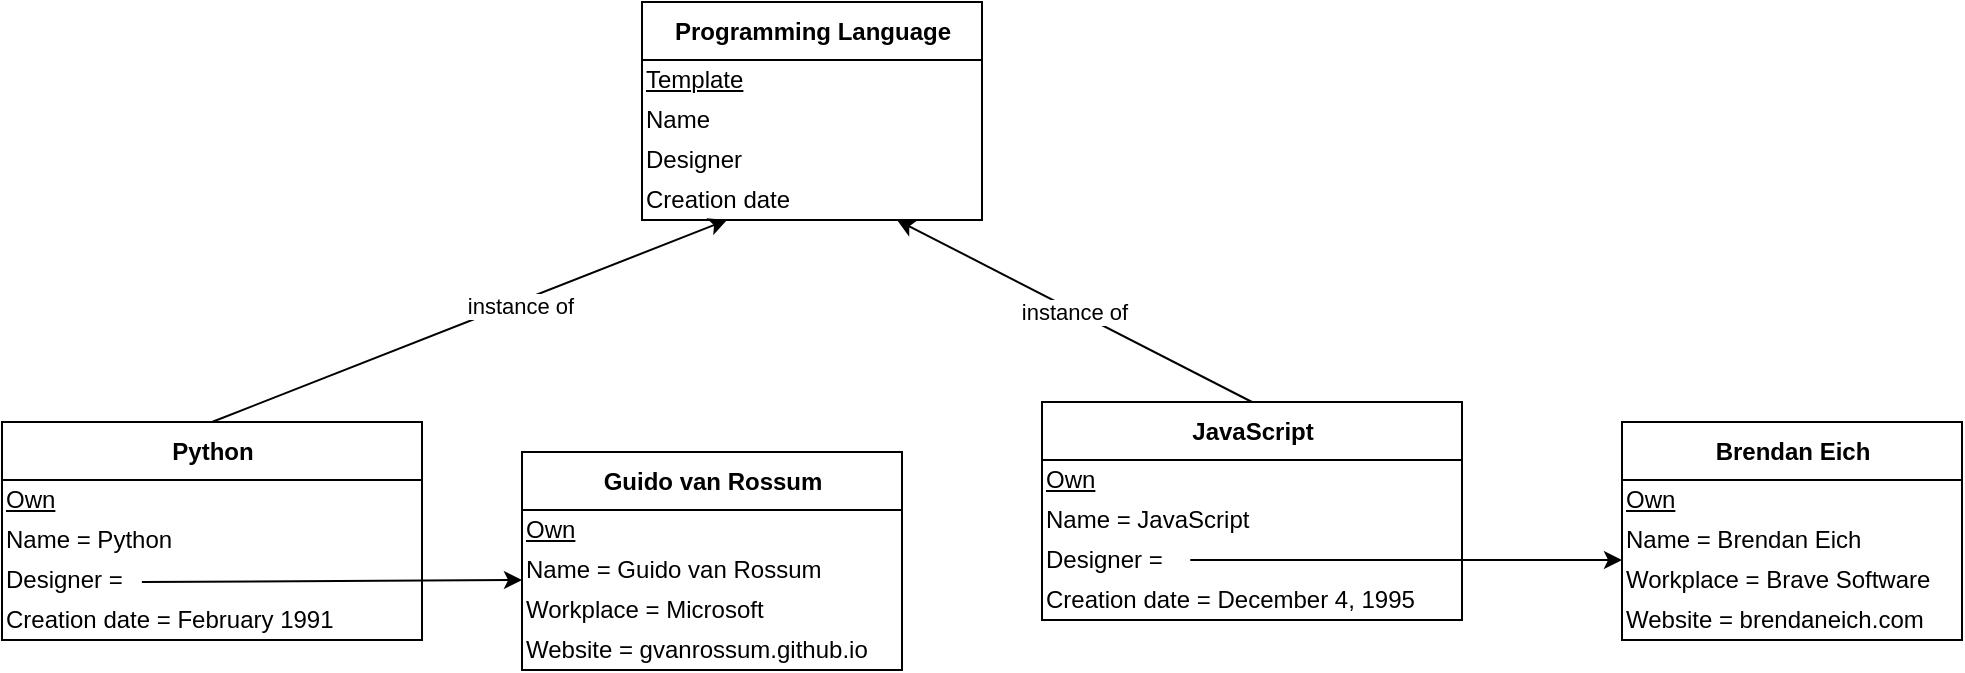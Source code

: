 <mxfile version="14.5.3" type="github">
  <diagram id="Kxj9L7VQzFotNK31MMJx" name="Page-1">
    <mxGraphModel dx="1052" dy="747" grid="1" gridSize="10" guides="1" tooltips="1" connect="1" arrows="1" fold="1" page="1" pageScale="1" pageWidth="827" pageHeight="1169" math="0" shadow="0">
      <root>
        <mxCell id="0" />
        <mxCell id="1" parent="0" />
        <mxCell id="DBcJLzDv9dAsC0hV_3E9-1" value="Programming Language" style="swimlane;fontStyle=1;align=center;verticalAlign=middle;childLayout=stackLayout;horizontal=1;startSize=29;horizontalStack=0;resizeParent=1;resizeParentMax=0;resizeLast=0;collapsible=0;marginBottom=0;html=1;" vertex="1" parent="1">
          <mxGeometry x="360" y="160" width="170" height="109" as="geometry" />
        </mxCell>
        <mxCell id="DBcJLzDv9dAsC0hV_3E9-4" value="&lt;u&gt;Template&lt;/u&gt;" style="text;html=1;align=left;verticalAlign=middle;resizable=0;points=[];autosize=1;" vertex="1" parent="DBcJLzDv9dAsC0hV_3E9-1">
          <mxGeometry y="29" width="170" height="20" as="geometry" />
        </mxCell>
        <mxCell id="DBcJLzDv9dAsC0hV_3E9-7" value="Name" style="text;html=1;strokeColor=none;fillColor=none;align=left;verticalAlign=middle;whiteSpace=wrap;rounded=0;" vertex="1" parent="DBcJLzDv9dAsC0hV_3E9-1">
          <mxGeometry y="49" width="170" height="20" as="geometry" />
        </mxCell>
        <mxCell id="DBcJLzDv9dAsC0hV_3E9-14" value="Designer" style="text;html=1;strokeColor=none;fillColor=none;align=left;verticalAlign=middle;whiteSpace=wrap;rounded=0;" vertex="1" parent="DBcJLzDv9dAsC0hV_3E9-1">
          <mxGeometry y="69" width="170" height="20" as="geometry" />
        </mxCell>
        <mxCell id="DBcJLzDv9dAsC0hV_3E9-12" value="Creation date" style="text;html=1;strokeColor=none;fillColor=none;align=left;verticalAlign=middle;whiteSpace=wrap;rounded=0;" vertex="1" parent="DBcJLzDv9dAsC0hV_3E9-1">
          <mxGeometry y="89" width="170" height="20" as="geometry" />
        </mxCell>
        <mxCell id="DBcJLzDv9dAsC0hV_3E9-15" value="JavaScript" style="swimlane;fontStyle=1;align=center;verticalAlign=middle;childLayout=stackLayout;horizontal=1;startSize=29;horizontalStack=0;resizeParent=1;resizeParentMax=0;resizeLast=0;collapsible=0;marginBottom=0;html=1;" vertex="1" parent="1">
          <mxGeometry x="560" y="360" width="210" height="109" as="geometry" />
        </mxCell>
        <mxCell id="DBcJLzDv9dAsC0hV_3E9-16" value="&lt;div&gt;&lt;u&gt;Own&lt;/u&gt;&lt;/div&gt;" style="text;html=1;align=left;verticalAlign=middle;resizable=0;points=[];autosize=1;" vertex="1" parent="DBcJLzDv9dAsC0hV_3E9-15">
          <mxGeometry y="29" width="210" height="20" as="geometry" />
        </mxCell>
        <mxCell id="DBcJLzDv9dAsC0hV_3E9-17" value="Name = JavaScript" style="text;html=1;strokeColor=none;fillColor=none;align=left;verticalAlign=middle;whiteSpace=wrap;rounded=0;" vertex="1" parent="DBcJLzDv9dAsC0hV_3E9-15">
          <mxGeometry y="49" width="210" height="20" as="geometry" />
        </mxCell>
        <mxCell id="DBcJLzDv9dAsC0hV_3E9-18" value="Designer =" style="text;html=1;strokeColor=none;fillColor=none;align=left;verticalAlign=middle;whiteSpace=wrap;rounded=0;" vertex="1" parent="DBcJLzDv9dAsC0hV_3E9-15">
          <mxGeometry y="69" width="210" height="20" as="geometry" />
        </mxCell>
        <mxCell id="DBcJLzDv9dAsC0hV_3E9-19" value="Creation date = December&amp;nbsp;4, 1995&lt;span class=&quot;noprint&quot;&gt;&lt;/span&gt;" style="text;html=1;strokeColor=none;fillColor=none;align=left;verticalAlign=middle;whiteSpace=wrap;rounded=0;" vertex="1" parent="DBcJLzDv9dAsC0hV_3E9-15">
          <mxGeometry y="89" width="210" height="20" as="geometry" />
        </mxCell>
        <mxCell id="DBcJLzDv9dAsC0hV_3E9-20" value="&lt;div&gt;instance of&lt;/div&gt;" style="endArrow=classic;html=1;entryX=0.75;entryY=1;entryDx=0;entryDy=0;exitX=0.5;exitY=0;exitDx=0;exitDy=0;" edge="1" parent="1" source="DBcJLzDv9dAsC0hV_3E9-15" target="DBcJLzDv9dAsC0hV_3E9-12">
          <mxGeometry width="50" height="50" relative="1" as="geometry">
            <mxPoint x="570" y="290" as="sourcePoint" />
            <mxPoint x="660" y="290" as="targetPoint" />
          </mxGeometry>
        </mxCell>
        <mxCell id="DBcJLzDv9dAsC0hV_3E9-21" value="Brendan Eich" style="swimlane;fontStyle=1;align=center;verticalAlign=middle;childLayout=stackLayout;horizontal=1;startSize=29;horizontalStack=0;resizeParent=1;resizeParentMax=0;resizeLast=0;collapsible=0;marginBottom=0;html=1;" vertex="1" parent="1">
          <mxGeometry x="850" y="370" width="170" height="109" as="geometry" />
        </mxCell>
        <mxCell id="DBcJLzDv9dAsC0hV_3E9-22" value="&lt;div&gt;&lt;u&gt;Own&lt;/u&gt;&lt;/div&gt;" style="text;html=1;align=left;verticalAlign=middle;resizable=0;points=[];autosize=1;" vertex="1" parent="DBcJLzDv9dAsC0hV_3E9-21">
          <mxGeometry y="29" width="170" height="20" as="geometry" />
        </mxCell>
        <mxCell id="DBcJLzDv9dAsC0hV_3E9-23" value="Name = Brendan Eich" style="text;html=1;strokeColor=none;fillColor=none;align=left;verticalAlign=middle;whiteSpace=wrap;rounded=0;" vertex="1" parent="DBcJLzDv9dAsC0hV_3E9-21">
          <mxGeometry y="49" width="170" height="20" as="geometry" />
        </mxCell>
        <mxCell id="DBcJLzDv9dAsC0hV_3E9-24" value="Workplace = Brave Software" style="text;html=1;strokeColor=none;fillColor=none;align=left;verticalAlign=middle;whiteSpace=wrap;rounded=0;" vertex="1" parent="DBcJLzDv9dAsC0hV_3E9-21">
          <mxGeometry y="69" width="170" height="20" as="geometry" />
        </mxCell>
        <mxCell id="DBcJLzDv9dAsC0hV_3E9-25" value="Website = brendaneich.com" style="text;html=1;strokeColor=none;fillColor=none;align=left;verticalAlign=middle;whiteSpace=wrap;rounded=0;" vertex="1" parent="DBcJLzDv9dAsC0hV_3E9-21">
          <mxGeometry y="89" width="170" height="20" as="geometry" />
        </mxCell>
        <mxCell id="DBcJLzDv9dAsC0hV_3E9-26" value="" style="endArrow=classic;html=1;entryX=0;entryY=0;entryDx=0;entryDy=0;exitX=0.353;exitY=0.5;exitDx=0;exitDy=0;exitPerimeter=0;" edge="1" parent="1" source="DBcJLzDv9dAsC0hV_3E9-18" target="DBcJLzDv9dAsC0hV_3E9-24">
          <mxGeometry width="50" height="50" relative="1" as="geometry">
            <mxPoint x="770" y="419" as="sourcePoint" />
            <mxPoint x="760" y="370" as="targetPoint" />
          </mxGeometry>
        </mxCell>
        <mxCell id="DBcJLzDv9dAsC0hV_3E9-27" value="Python" style="swimlane;fontStyle=1;align=center;verticalAlign=middle;childLayout=stackLayout;horizontal=1;startSize=29;horizontalStack=0;resizeParent=1;resizeParentMax=0;resizeLast=0;collapsible=0;marginBottom=0;html=1;" vertex="1" parent="1">
          <mxGeometry x="40" y="370" width="210" height="109" as="geometry" />
        </mxCell>
        <mxCell id="DBcJLzDv9dAsC0hV_3E9-28" value="&lt;div&gt;&lt;u&gt;Own&lt;/u&gt;&lt;/div&gt;" style="text;html=1;align=left;verticalAlign=middle;resizable=0;points=[];autosize=1;" vertex="1" parent="DBcJLzDv9dAsC0hV_3E9-27">
          <mxGeometry y="29" width="210" height="20" as="geometry" />
        </mxCell>
        <mxCell id="DBcJLzDv9dAsC0hV_3E9-29" value="Name = Python" style="text;html=1;strokeColor=none;fillColor=none;align=left;verticalAlign=middle;whiteSpace=wrap;rounded=0;" vertex="1" parent="DBcJLzDv9dAsC0hV_3E9-27">
          <mxGeometry y="49" width="210" height="20" as="geometry" />
        </mxCell>
        <mxCell id="DBcJLzDv9dAsC0hV_3E9-30" value="Designer =" style="text;html=1;strokeColor=none;fillColor=none;align=left;verticalAlign=middle;whiteSpace=wrap;rounded=0;" vertex="1" parent="DBcJLzDv9dAsC0hV_3E9-27">
          <mxGeometry y="69" width="210" height="20" as="geometry" />
        </mxCell>
        <mxCell id="DBcJLzDv9dAsC0hV_3E9-31" value="Creation date = February&amp;nbsp;1991&lt;span class=&quot;noprint&quot;&gt;&lt;/span&gt;" style="text;html=1;strokeColor=none;fillColor=none;align=left;verticalAlign=middle;whiteSpace=wrap;rounded=0;" vertex="1" parent="DBcJLzDv9dAsC0hV_3E9-27">
          <mxGeometry y="89" width="210" height="20" as="geometry" />
        </mxCell>
        <mxCell id="DBcJLzDv9dAsC0hV_3E9-32" value="Guido van Rossum" style="swimlane;fontStyle=1;align=center;verticalAlign=middle;childLayout=stackLayout;horizontal=1;startSize=29;horizontalStack=0;resizeParent=1;resizeParentMax=0;resizeLast=0;collapsible=0;marginBottom=0;html=1;" vertex="1" parent="1">
          <mxGeometry x="300" y="385" width="190" height="109" as="geometry" />
        </mxCell>
        <mxCell id="DBcJLzDv9dAsC0hV_3E9-33" value="&lt;div&gt;&lt;u&gt;Own&lt;/u&gt;&lt;/div&gt;" style="text;html=1;align=left;verticalAlign=middle;resizable=0;points=[];autosize=1;" vertex="1" parent="DBcJLzDv9dAsC0hV_3E9-32">
          <mxGeometry y="29" width="190" height="20" as="geometry" />
        </mxCell>
        <mxCell id="DBcJLzDv9dAsC0hV_3E9-34" value="Name = Guido van Rossum" style="text;html=1;strokeColor=none;fillColor=none;align=left;verticalAlign=middle;whiteSpace=wrap;rounded=0;" vertex="1" parent="DBcJLzDv9dAsC0hV_3E9-32">
          <mxGeometry y="49" width="190" height="20" as="geometry" />
        </mxCell>
        <mxCell id="DBcJLzDv9dAsC0hV_3E9-35" value="Workplace = Microsoft" style="text;html=1;strokeColor=none;fillColor=none;align=left;verticalAlign=middle;whiteSpace=wrap;rounded=0;" vertex="1" parent="DBcJLzDv9dAsC0hV_3E9-32">
          <mxGeometry y="69" width="190" height="20" as="geometry" />
        </mxCell>
        <mxCell id="DBcJLzDv9dAsC0hV_3E9-36" value="Website = gvanrossum.github.io" style="text;html=1;strokeColor=none;fillColor=none;align=left;verticalAlign=middle;whiteSpace=wrap;rounded=0;" vertex="1" parent="DBcJLzDv9dAsC0hV_3E9-32">
          <mxGeometry y="89" width="190" height="20" as="geometry" />
        </mxCell>
        <mxCell id="DBcJLzDv9dAsC0hV_3E9-37" value="" style="endArrow=classic;html=1;entryX=0;entryY=0.75;entryDx=0;entryDy=0;exitX=0.333;exitY=0.55;exitDx=0;exitDy=0;exitPerimeter=0;" edge="1" parent="1" source="DBcJLzDv9dAsC0hV_3E9-30" target="DBcJLzDv9dAsC0hV_3E9-34">
          <mxGeometry width="50" height="50" relative="1" as="geometry">
            <mxPoint x="130" y="439" as="sourcePoint" />
            <mxPoint x="410" y="370" as="targetPoint" />
          </mxGeometry>
        </mxCell>
        <mxCell id="DBcJLzDv9dAsC0hV_3E9-38" value="" style="endArrow=classic;html=1;exitX=0.5;exitY=0;exitDx=0;exitDy=0;entryX=0.25;entryY=1;entryDx=0;entryDy=0;" edge="1" parent="1" source="DBcJLzDv9dAsC0hV_3E9-27" target="DBcJLzDv9dAsC0hV_3E9-1">
          <mxGeometry width="50" height="50" relative="1" as="geometry">
            <mxPoint x="210" y="420" as="sourcePoint" />
            <mxPoint x="260" y="370" as="targetPoint" />
          </mxGeometry>
        </mxCell>
        <mxCell id="DBcJLzDv9dAsC0hV_3E9-39" value="&lt;div&gt;instance of&lt;/div&gt;" style="edgeLabel;html=1;align=center;verticalAlign=middle;resizable=0;points=[];" vertex="1" connectable="0" parent="DBcJLzDv9dAsC0hV_3E9-38">
          <mxGeometry x="0.19" y="-2" relative="1" as="geometry">
            <mxPoint as="offset" />
          </mxGeometry>
        </mxCell>
      </root>
    </mxGraphModel>
  </diagram>
</mxfile>
